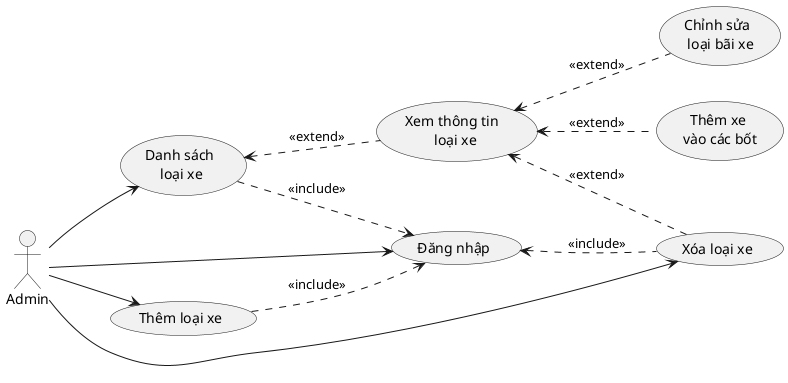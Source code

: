 @startuml
left to right direction
skinparam Shadowing false

actor "Admin" as admin

usecase "Danh sách \nloại xe" as listBike
usecase "Xem thông tin \n loại xe" as bikeInfo 
usecase "Chỉnh sửa \n loại bãi xe" as editBike 
usecase "Thêm xe \nvào các bốt" as addBikeToStation
usecase "Thêm loại xe" as addBike
usecase "Xóa loại xe" as deleteBike
usecase "Đăng nhập" as login

admin --> listBike
    bikeInfo .u.> listBike : <<extend>>
    editBike .u.> bikeInfo : <<extend>>
    addBikeToStation .u.> bikeInfo : <<extend>>
    deleteBike .u.> bikeInfo : <<extend>>
admin --> addBike
admin --> deleteBike
admin --> login
    listBike ..> login : <<include>>
    addBike ..> login : <<include>>
    deleteBike .u.> login : <<include>>



@enduml